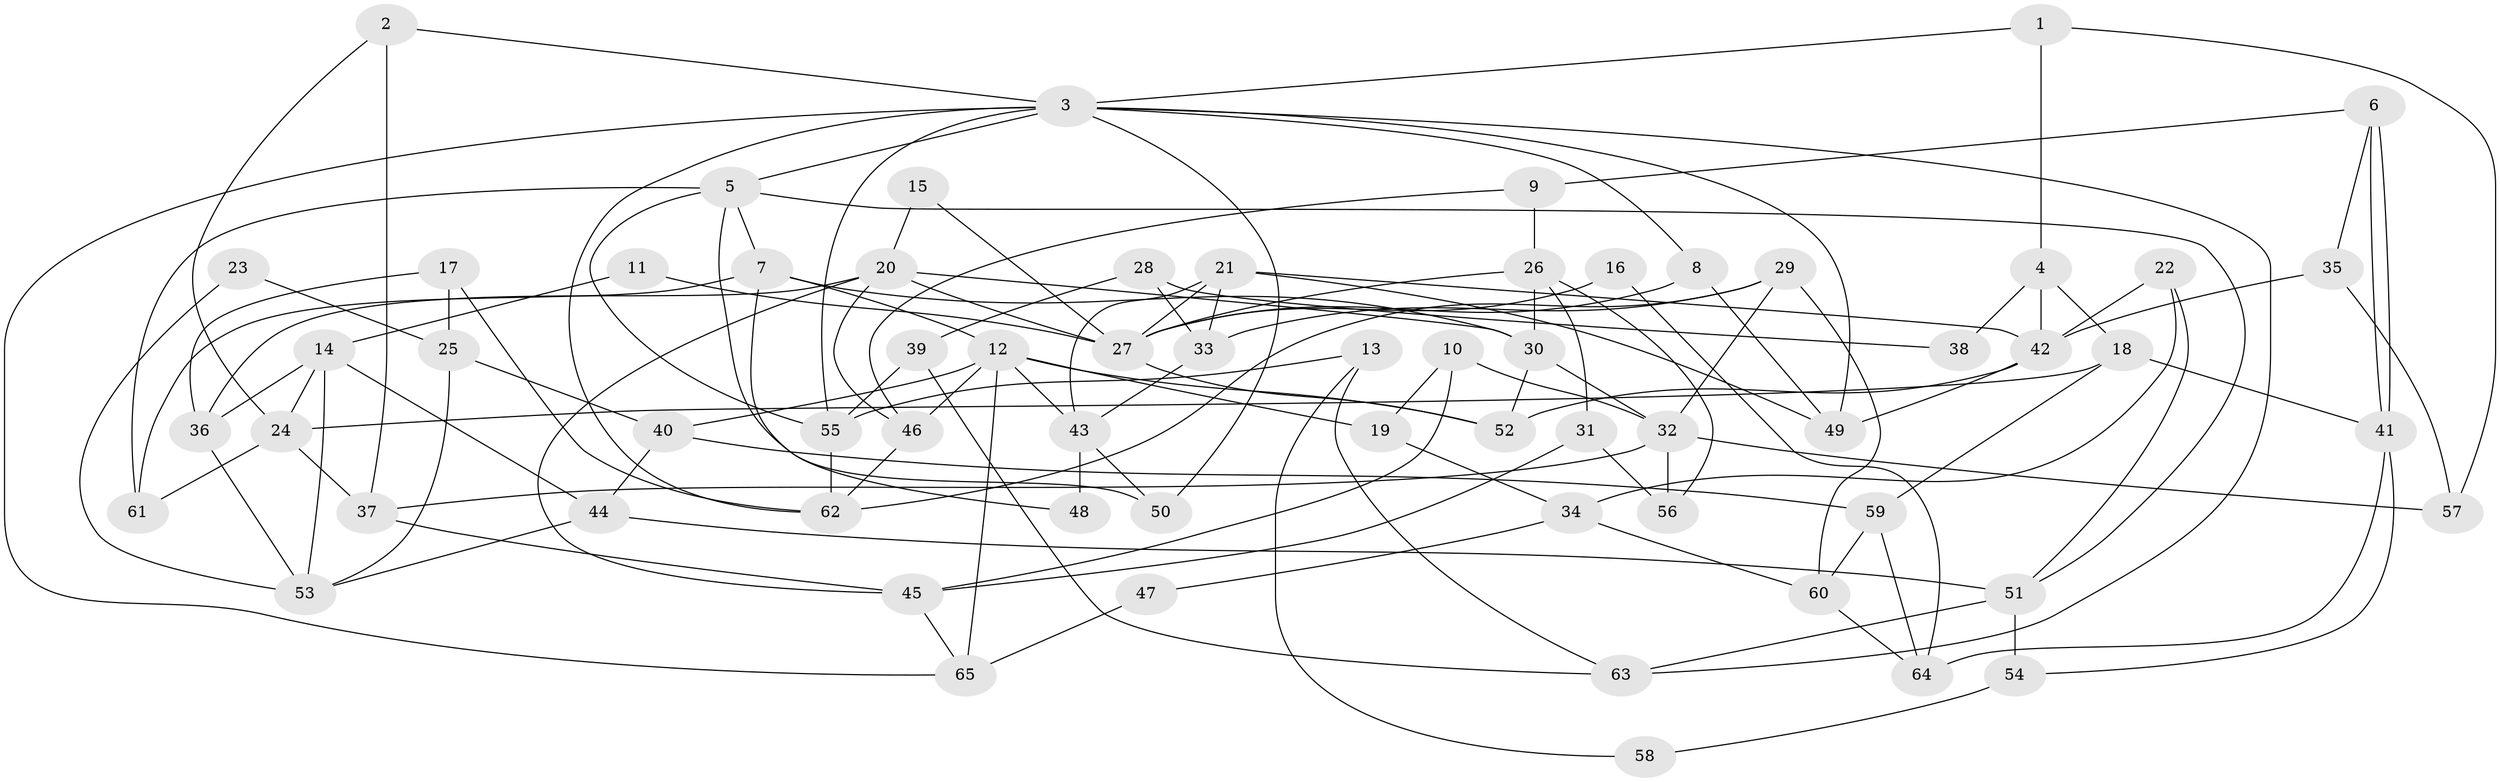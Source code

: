 // Generated by graph-tools (version 1.1) at 2025/50/03/09/25 03:50:13]
// undirected, 65 vertices, 130 edges
graph export_dot {
graph [start="1"]
  node [color=gray90,style=filled];
  1;
  2;
  3;
  4;
  5;
  6;
  7;
  8;
  9;
  10;
  11;
  12;
  13;
  14;
  15;
  16;
  17;
  18;
  19;
  20;
  21;
  22;
  23;
  24;
  25;
  26;
  27;
  28;
  29;
  30;
  31;
  32;
  33;
  34;
  35;
  36;
  37;
  38;
  39;
  40;
  41;
  42;
  43;
  44;
  45;
  46;
  47;
  48;
  49;
  50;
  51;
  52;
  53;
  54;
  55;
  56;
  57;
  58;
  59;
  60;
  61;
  62;
  63;
  64;
  65;
  1 -- 4;
  1 -- 3;
  1 -- 57;
  2 -- 3;
  2 -- 37;
  2 -- 24;
  3 -- 55;
  3 -- 49;
  3 -- 5;
  3 -- 8;
  3 -- 50;
  3 -- 62;
  3 -- 63;
  3 -- 65;
  4 -- 18;
  4 -- 42;
  4 -- 38;
  5 -- 7;
  5 -- 50;
  5 -- 51;
  5 -- 55;
  5 -- 61;
  6 -- 35;
  6 -- 41;
  6 -- 41;
  6 -- 9;
  7 -- 61;
  7 -- 12;
  7 -- 30;
  7 -- 48;
  8 -- 27;
  8 -- 49;
  9 -- 26;
  9 -- 46;
  10 -- 19;
  10 -- 32;
  10 -- 45;
  11 -- 14;
  11 -- 27;
  12 -- 65;
  12 -- 43;
  12 -- 19;
  12 -- 40;
  12 -- 46;
  12 -- 52;
  13 -- 63;
  13 -- 55;
  13 -- 58;
  14 -- 24;
  14 -- 36;
  14 -- 44;
  14 -- 53;
  15 -- 27;
  15 -- 20;
  16 -- 27;
  16 -- 64;
  17 -- 62;
  17 -- 36;
  17 -- 25;
  18 -- 59;
  18 -- 24;
  18 -- 41;
  19 -- 34;
  20 -- 46;
  20 -- 27;
  20 -- 30;
  20 -- 36;
  20 -- 45;
  21 -- 42;
  21 -- 33;
  21 -- 27;
  21 -- 43;
  21 -- 49;
  22 -- 42;
  22 -- 51;
  22 -- 34;
  23 -- 25;
  23 -- 53;
  24 -- 37;
  24 -- 61;
  25 -- 53;
  25 -- 40;
  26 -- 30;
  26 -- 27;
  26 -- 31;
  26 -- 56;
  27 -- 52;
  28 -- 33;
  28 -- 39;
  28 -- 38;
  29 -- 62;
  29 -- 32;
  29 -- 33;
  29 -- 60;
  30 -- 32;
  30 -- 52;
  31 -- 45;
  31 -- 56;
  32 -- 56;
  32 -- 37;
  32 -- 57;
  33 -- 43;
  34 -- 60;
  34 -- 47;
  35 -- 42;
  35 -- 57;
  36 -- 53;
  37 -- 45;
  39 -- 63;
  39 -- 55;
  40 -- 44;
  40 -- 59;
  41 -- 54;
  41 -- 64;
  42 -- 52;
  42 -- 49;
  43 -- 50;
  43 -- 48;
  44 -- 51;
  44 -- 53;
  45 -- 65;
  46 -- 62;
  47 -- 65;
  51 -- 54;
  51 -- 63;
  54 -- 58;
  55 -- 62;
  59 -- 60;
  59 -- 64;
  60 -- 64;
}
